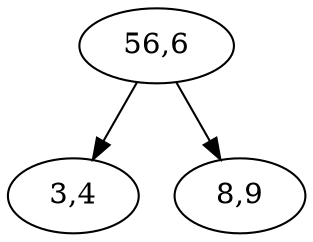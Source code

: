 digraph{ // cmd + shift + v (mac)  ||  ctrl + shift + v (win) 
 " 56,6 " -> " 3,4 "
 " 56,6 " -> " 8,9 "  
}